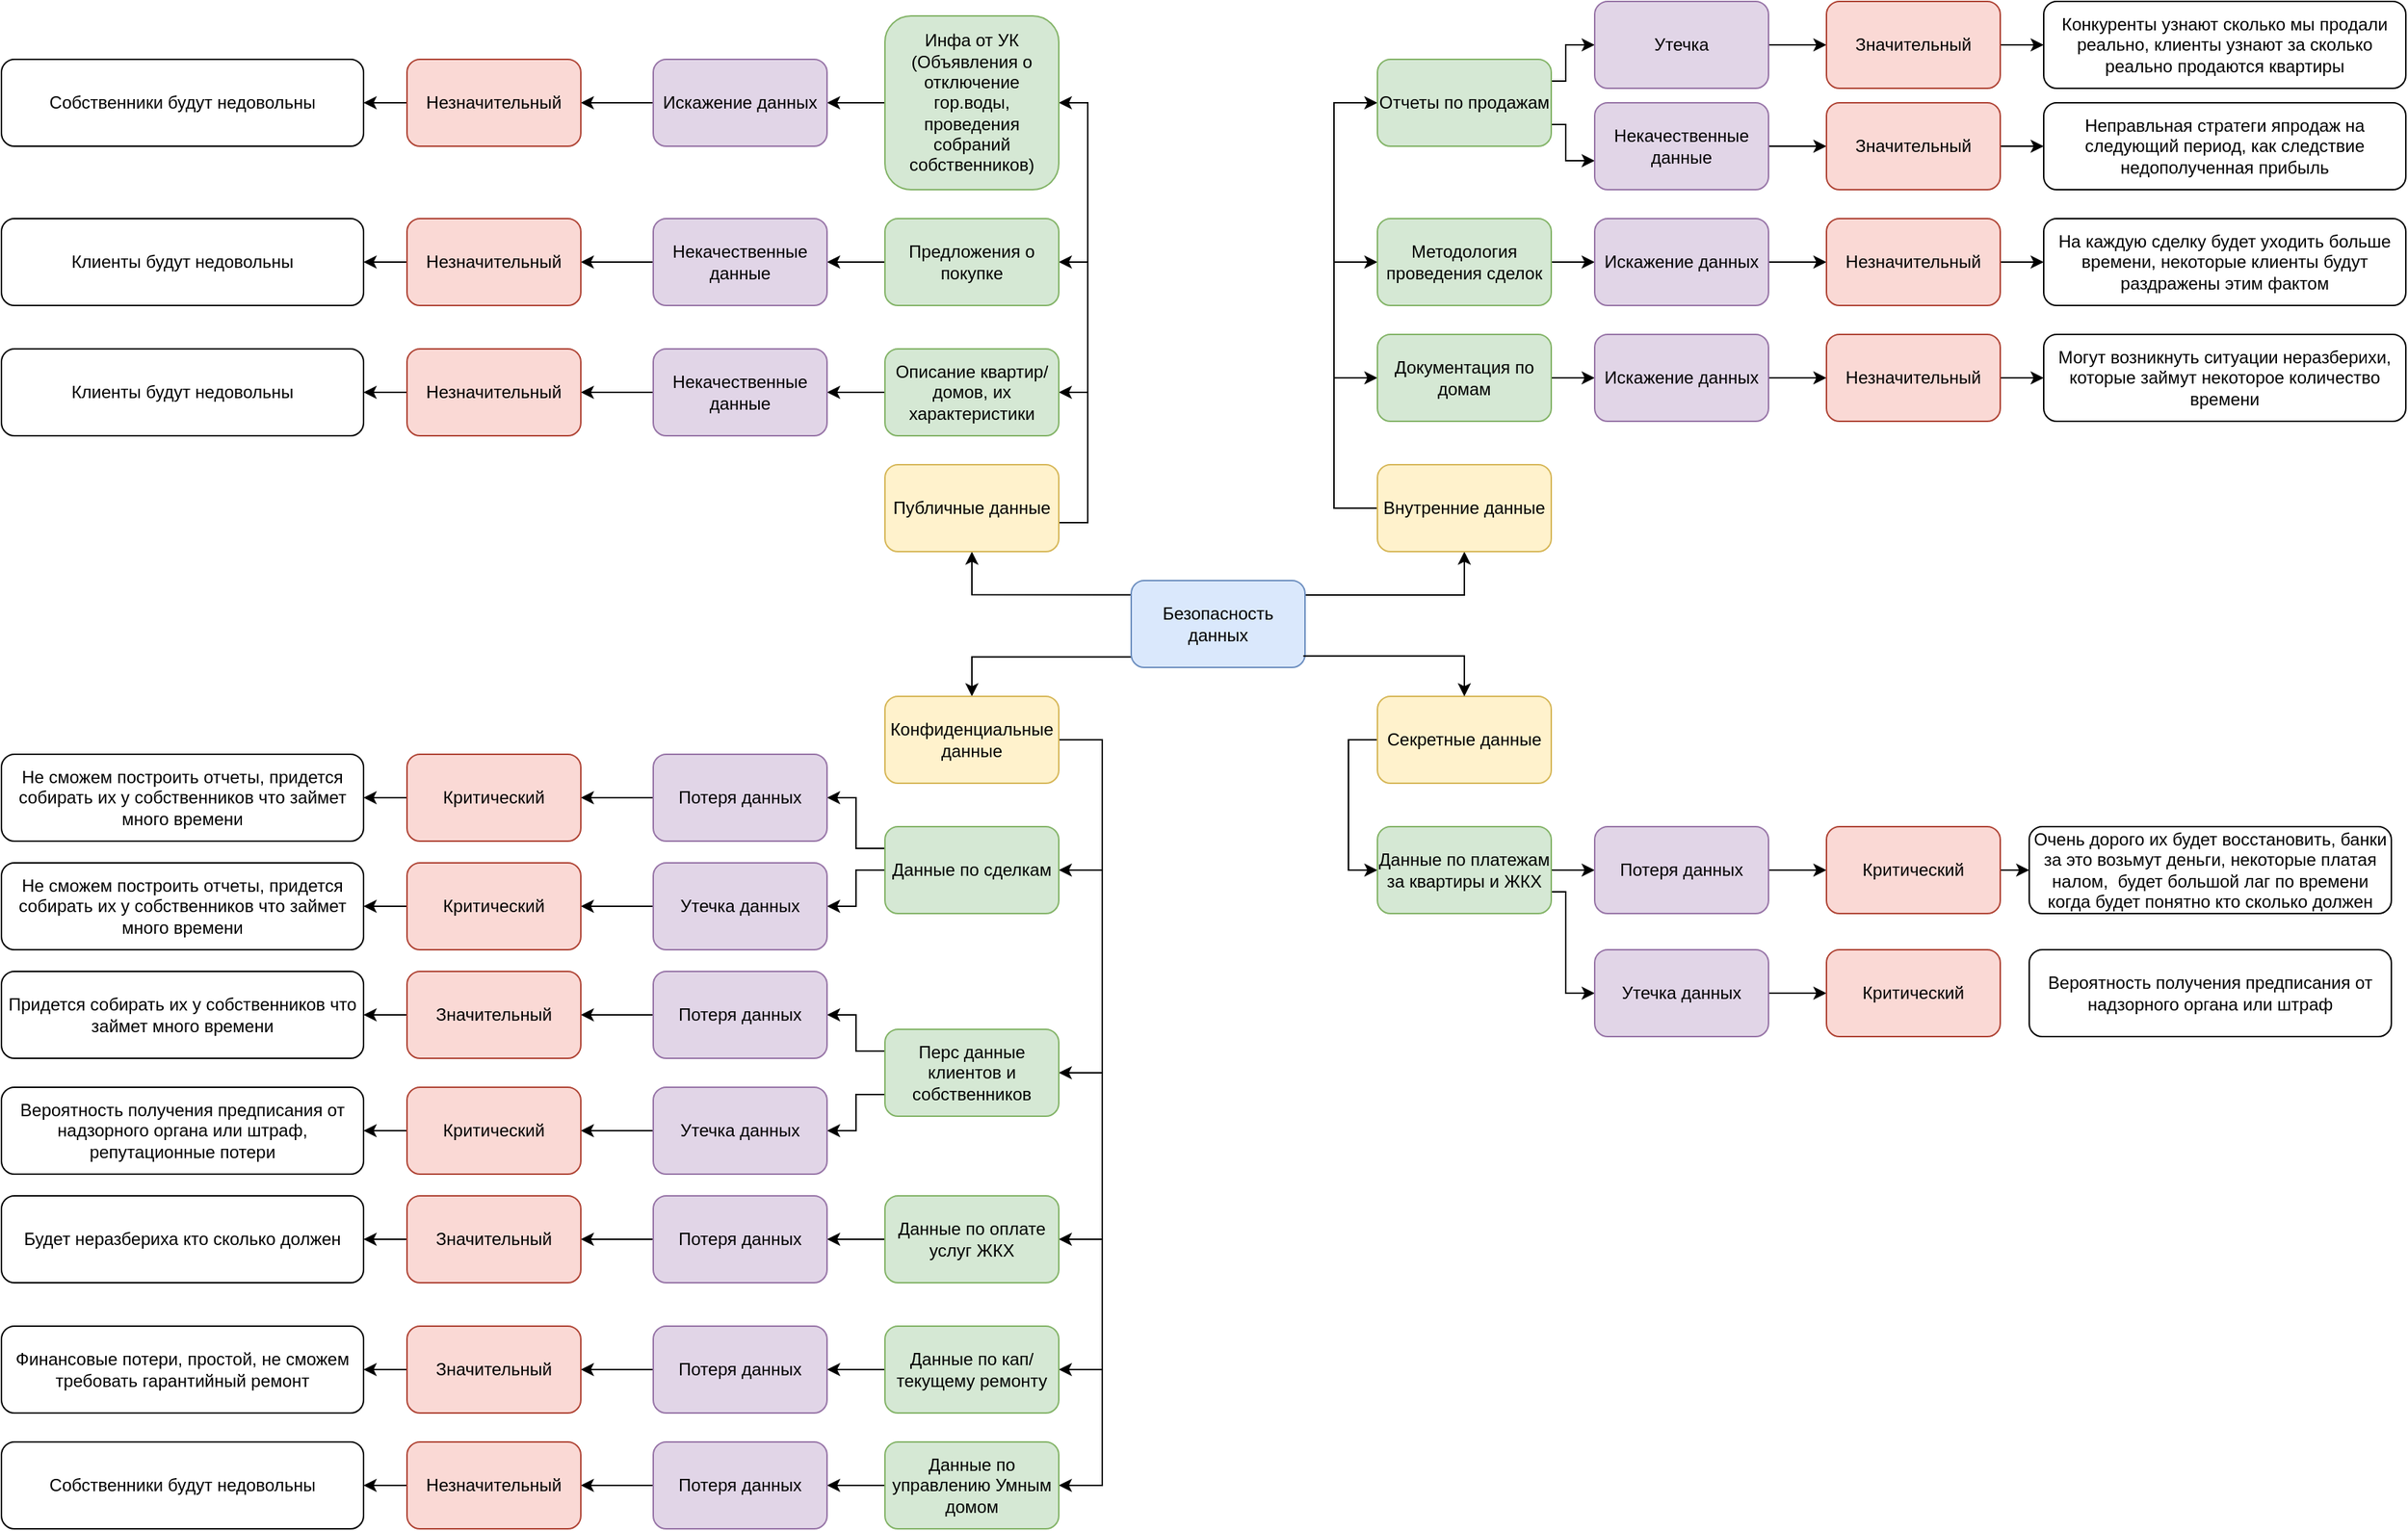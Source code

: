 <mxfile version="28.0.7">
  <diagram name="Страница — 1" id="_imgyRN0bQeRtwZ2aJNU">
    <mxGraphModel dx="4392" dy="3584" grid="1" gridSize="10" guides="1" tooltips="1" connect="1" arrows="1" fold="1" page="1" pageScale="1" pageWidth="827" pageHeight="1169" math="0" shadow="0">
      <root>
        <mxCell id="0" />
        <mxCell id="1" parent="0" />
        <mxCell id="w-Fr4Sb7rhGAw54LjQVK-4" style="edgeStyle=orthogonalEdgeStyle;rounded=0;orthogonalLoop=1;jettySize=auto;html=1;exitX=-0.003;exitY=0.164;exitDx=0;exitDy=0;entryX=0.5;entryY=1;entryDx=0;entryDy=0;exitPerimeter=0;" edge="1" parent="1" source="w-Fr4Sb7rhGAw54LjQVK-1" target="w-Fr4Sb7rhGAw54LjQVK-3">
          <mxGeometry relative="1" as="geometry">
            <Array as="points">
              <mxPoint x="170" y="310" />
            </Array>
          </mxGeometry>
        </mxCell>
        <mxCell id="w-Fr4Sb7rhGAw54LjQVK-7" style="edgeStyle=orthogonalEdgeStyle;rounded=0;orthogonalLoop=1;jettySize=auto;html=1;exitX=0.994;exitY=0.128;exitDx=0;exitDy=0;entryX=0.5;entryY=1;entryDx=0;entryDy=0;exitPerimeter=0;" edge="1" parent="1" source="w-Fr4Sb7rhGAw54LjQVK-1" target="w-Fr4Sb7rhGAw54LjQVK-6">
          <mxGeometry relative="1" as="geometry">
            <Array as="points">
              <mxPoint x="399" y="310" />
              <mxPoint x="510" y="310" />
            </Array>
          </mxGeometry>
        </mxCell>
        <mxCell id="w-Fr4Sb7rhGAw54LjQVK-9" style="edgeStyle=orthogonalEdgeStyle;rounded=0;orthogonalLoop=1;jettySize=auto;html=1;exitX=0.002;exitY=0.879;exitDx=0;exitDy=0;entryX=0.5;entryY=0;entryDx=0;entryDy=0;exitPerimeter=0;" edge="1" parent="1" source="w-Fr4Sb7rhGAw54LjQVK-1" target="w-Fr4Sb7rhGAw54LjQVK-8">
          <mxGeometry relative="1" as="geometry">
            <Array as="points">
              <mxPoint x="170" y="353" />
            </Array>
          </mxGeometry>
        </mxCell>
        <mxCell id="w-Fr4Sb7rhGAw54LjQVK-1" value="Безопасность данных" style="rounded=1;whiteSpace=wrap;html=1;fillColor=#dae8fc;strokeColor=#6c8ebf;" vertex="1" parent="1">
          <mxGeometry x="280" y="300" width="120" height="60" as="geometry" />
        </mxCell>
        <mxCell id="w-Fr4Sb7rhGAw54LjQVK-25" style="edgeStyle=orthogonalEdgeStyle;rounded=0;orthogonalLoop=1;jettySize=auto;html=1;entryX=1;entryY=0.5;entryDx=0;entryDy=0;" edge="1" parent="1" source="w-Fr4Sb7rhGAw54LjQVK-3" target="w-Fr4Sb7rhGAw54LjQVK-12">
          <mxGeometry relative="1" as="geometry">
            <mxPoint x="240" y="160" as="targetPoint" />
            <Array as="points">
              <mxPoint x="250" y="260" />
              <mxPoint x="250" y="170" />
            </Array>
          </mxGeometry>
        </mxCell>
        <mxCell id="w-Fr4Sb7rhGAw54LjQVK-26" style="edgeStyle=orthogonalEdgeStyle;rounded=0;orthogonalLoop=1;jettySize=auto;html=1;entryX=1;entryY=0.5;entryDx=0;entryDy=0;" edge="1" parent="1" source="w-Fr4Sb7rhGAw54LjQVK-3" target="w-Fr4Sb7rhGAw54LjQVK-13">
          <mxGeometry relative="1" as="geometry">
            <Array as="points">
              <mxPoint x="250" y="260" />
              <mxPoint x="250" y="80" />
            </Array>
          </mxGeometry>
        </mxCell>
        <mxCell id="w-Fr4Sb7rhGAw54LjQVK-30" style="edgeStyle=orthogonalEdgeStyle;rounded=0;orthogonalLoop=1;jettySize=auto;html=1;entryX=1;entryY=0.5;entryDx=0;entryDy=0;" edge="1" parent="1" source="w-Fr4Sb7rhGAw54LjQVK-3" target="w-Fr4Sb7rhGAw54LjQVK-16">
          <mxGeometry relative="1" as="geometry">
            <Array as="points">
              <mxPoint x="250" y="260" />
              <mxPoint x="250" y="-30" />
            </Array>
          </mxGeometry>
        </mxCell>
        <mxCell id="w-Fr4Sb7rhGAw54LjQVK-3" value="Публичные данные" style="rounded=1;whiteSpace=wrap;html=1;fillColor=#fff2cc;strokeColor=#d6b656;" vertex="1" parent="1">
          <mxGeometry x="110" y="220" width="120" height="60" as="geometry" />
        </mxCell>
        <mxCell id="w-Fr4Sb7rhGAw54LjQVK-22" style="edgeStyle=orthogonalEdgeStyle;rounded=0;orthogonalLoop=1;jettySize=auto;html=1;entryX=0;entryY=0.5;entryDx=0;entryDy=0;" edge="1" parent="1" source="w-Fr4Sb7rhGAw54LjQVK-6" target="w-Fr4Sb7rhGAw54LjQVK-19">
          <mxGeometry relative="1" as="geometry">
            <Array as="points">
              <mxPoint x="420" y="250" />
              <mxPoint x="420" y="160" />
            </Array>
          </mxGeometry>
        </mxCell>
        <mxCell id="w-Fr4Sb7rhGAw54LjQVK-23" style="edgeStyle=orthogonalEdgeStyle;rounded=0;orthogonalLoop=1;jettySize=auto;html=1;entryX=0;entryY=0.5;entryDx=0;entryDy=0;" edge="1" parent="1" source="w-Fr4Sb7rhGAw54LjQVK-6" target="w-Fr4Sb7rhGAw54LjQVK-20">
          <mxGeometry relative="1" as="geometry">
            <Array as="points">
              <mxPoint x="420" y="250" />
              <mxPoint x="420" y="80" />
            </Array>
          </mxGeometry>
        </mxCell>
        <mxCell id="w-Fr4Sb7rhGAw54LjQVK-24" style="edgeStyle=orthogonalEdgeStyle;rounded=0;orthogonalLoop=1;jettySize=auto;html=1;entryX=0;entryY=0.5;entryDx=0;entryDy=0;" edge="1" parent="1" source="w-Fr4Sb7rhGAw54LjQVK-6" target="w-Fr4Sb7rhGAw54LjQVK-21">
          <mxGeometry relative="1" as="geometry">
            <Array as="points">
              <mxPoint x="420" y="250" />
              <mxPoint x="420" y="-30" />
            </Array>
          </mxGeometry>
        </mxCell>
        <mxCell id="w-Fr4Sb7rhGAw54LjQVK-6" value="Внутренние данные" style="rounded=1;whiteSpace=wrap;html=1;fillColor=#fff2cc;strokeColor=#d6b656;" vertex="1" parent="1">
          <mxGeometry x="450" y="220" width="120" height="60" as="geometry" />
        </mxCell>
        <mxCell id="w-Fr4Sb7rhGAw54LjQVK-31" style="edgeStyle=orthogonalEdgeStyle;rounded=0;orthogonalLoop=1;jettySize=auto;html=1;entryX=1;entryY=0.5;entryDx=0;entryDy=0;" edge="1" parent="1" source="w-Fr4Sb7rhGAw54LjQVK-8" target="w-Fr4Sb7rhGAw54LjQVK-14">
          <mxGeometry relative="1" as="geometry">
            <Array as="points">
              <mxPoint x="260" y="410" />
              <mxPoint x="260" y="500" />
            </Array>
          </mxGeometry>
        </mxCell>
        <mxCell id="w-Fr4Sb7rhGAw54LjQVK-32" style="edgeStyle=orthogonalEdgeStyle;rounded=0;orthogonalLoop=1;jettySize=auto;html=1;entryX=1;entryY=0.5;entryDx=0;entryDy=0;" edge="1" parent="1" source="w-Fr4Sb7rhGAw54LjQVK-8" target="w-Fr4Sb7rhGAw54LjQVK-29">
          <mxGeometry relative="1" as="geometry">
            <Array as="points">
              <mxPoint x="260" y="410" />
              <mxPoint x="260" y="640" />
            </Array>
          </mxGeometry>
        </mxCell>
        <mxCell id="w-Fr4Sb7rhGAw54LjQVK-33" style="edgeStyle=orthogonalEdgeStyle;rounded=0;orthogonalLoop=1;jettySize=auto;html=1;entryX=1;entryY=0.5;entryDx=0;entryDy=0;" edge="1" parent="1" source="w-Fr4Sb7rhGAw54LjQVK-8" target="w-Fr4Sb7rhGAw54LjQVK-15">
          <mxGeometry relative="1" as="geometry">
            <Array as="points">
              <mxPoint x="260" y="410" />
              <mxPoint x="260" y="755" />
            </Array>
          </mxGeometry>
        </mxCell>
        <mxCell id="w-Fr4Sb7rhGAw54LjQVK-34" style="edgeStyle=orthogonalEdgeStyle;rounded=0;orthogonalLoop=1;jettySize=auto;html=1;entryX=1;entryY=0.5;entryDx=0;entryDy=0;" edge="1" parent="1" source="w-Fr4Sb7rhGAw54LjQVK-8" target="w-Fr4Sb7rhGAw54LjQVK-17">
          <mxGeometry relative="1" as="geometry">
            <Array as="points">
              <mxPoint x="260" y="410" />
              <mxPoint x="260" y="845" />
            </Array>
          </mxGeometry>
        </mxCell>
        <mxCell id="w-Fr4Sb7rhGAw54LjQVK-35" style="edgeStyle=orthogonalEdgeStyle;rounded=0;orthogonalLoop=1;jettySize=auto;html=1;entryX=1;entryY=0.5;entryDx=0;entryDy=0;" edge="1" parent="1" source="w-Fr4Sb7rhGAw54LjQVK-8" target="w-Fr4Sb7rhGAw54LjQVK-18">
          <mxGeometry relative="1" as="geometry">
            <Array as="points">
              <mxPoint x="260" y="410" />
              <mxPoint x="260" y="925" />
            </Array>
          </mxGeometry>
        </mxCell>
        <mxCell id="w-Fr4Sb7rhGAw54LjQVK-8" value="Конфиденциальные данные" style="rounded=1;whiteSpace=wrap;html=1;fillColor=#fff2cc;strokeColor=#d6b656;" vertex="1" parent="1">
          <mxGeometry x="110" y="380" width="120" height="60" as="geometry" />
        </mxCell>
        <mxCell id="w-Fr4Sb7rhGAw54LjQVK-36" style="edgeStyle=orthogonalEdgeStyle;rounded=0;orthogonalLoop=1;jettySize=auto;html=1;entryX=0;entryY=0.5;entryDx=0;entryDy=0;" edge="1" parent="1" source="w-Fr4Sb7rhGAw54LjQVK-10" target="w-Fr4Sb7rhGAw54LjQVK-27">
          <mxGeometry relative="1" as="geometry">
            <Array as="points">
              <mxPoint x="430" y="410" />
              <mxPoint x="430" y="500" />
            </Array>
          </mxGeometry>
        </mxCell>
        <mxCell id="w-Fr4Sb7rhGAw54LjQVK-10" value="Секретные данные" style="rounded=1;whiteSpace=wrap;html=1;fillColor=#fff2cc;strokeColor=#d6b656;" vertex="1" parent="1">
          <mxGeometry x="450" y="380" width="120" height="60" as="geometry" />
        </mxCell>
        <mxCell id="w-Fr4Sb7rhGAw54LjQVK-11" style="edgeStyle=orthogonalEdgeStyle;rounded=0;orthogonalLoop=1;jettySize=auto;html=1;entryX=0.5;entryY=0;entryDx=0;entryDy=0;exitX=0.99;exitY=0.869;exitDx=0;exitDy=0;exitPerimeter=0;" edge="1" parent="1" source="w-Fr4Sb7rhGAw54LjQVK-1" target="w-Fr4Sb7rhGAw54LjQVK-10">
          <mxGeometry relative="1" as="geometry">
            <mxPoint x="400" y="360" as="sourcePoint" />
          </mxGeometry>
        </mxCell>
        <mxCell id="w-Fr4Sb7rhGAw54LjQVK-42" style="edgeStyle=orthogonalEdgeStyle;rounded=0;orthogonalLoop=1;jettySize=auto;html=1;exitX=0;exitY=0.5;exitDx=0;exitDy=0;entryX=1;entryY=0.5;entryDx=0;entryDy=0;" edge="1" parent="1" source="w-Fr4Sb7rhGAw54LjQVK-12" target="w-Fr4Sb7rhGAw54LjQVK-39">
          <mxGeometry relative="1" as="geometry" />
        </mxCell>
        <mxCell id="w-Fr4Sb7rhGAw54LjQVK-12" value="Описание квартир/домов, их характеристики" style="rounded=1;whiteSpace=wrap;html=1;strokeColor=#82b366;align=center;verticalAlign=middle;fontFamily=Helvetica;fontSize=12;fillColor=#d5e8d4;" vertex="1" parent="1">
          <mxGeometry x="110" y="140" width="120" height="60" as="geometry" />
        </mxCell>
        <mxCell id="w-Fr4Sb7rhGAw54LjQVK-41" style="edgeStyle=orthogonalEdgeStyle;rounded=0;orthogonalLoop=1;jettySize=auto;html=1;exitX=0;exitY=0.5;exitDx=0;exitDy=0;" edge="1" parent="1" source="w-Fr4Sb7rhGAw54LjQVK-13" target="w-Fr4Sb7rhGAw54LjQVK-38">
          <mxGeometry relative="1" as="geometry" />
        </mxCell>
        <mxCell id="w-Fr4Sb7rhGAw54LjQVK-13" value="Предложения о покупке" style="rounded=1;whiteSpace=wrap;html=1;fillColor=#d5e8d4;strokeColor=#82b366;" vertex="1" parent="1">
          <mxGeometry x="110" y="50" width="120" height="60" as="geometry" />
        </mxCell>
        <mxCell id="w-Fr4Sb7rhGAw54LjQVK-59" style="edgeStyle=orthogonalEdgeStyle;rounded=0;orthogonalLoop=1;jettySize=auto;html=1;exitX=0;exitY=0.5;exitDx=0;exitDy=0;entryX=1;entryY=0.5;entryDx=0;entryDy=0;" edge="1" parent="1" source="w-Fr4Sb7rhGAw54LjQVK-14" target="w-Fr4Sb7rhGAw54LjQVK-49">
          <mxGeometry relative="1" as="geometry" />
        </mxCell>
        <mxCell id="w-Fr4Sb7rhGAw54LjQVK-64" style="edgeStyle=orthogonalEdgeStyle;rounded=0;orthogonalLoop=1;jettySize=auto;html=1;exitX=0;exitY=0.25;exitDx=0;exitDy=0;entryX=1;entryY=0.5;entryDx=0;entryDy=0;" edge="1" parent="1" source="w-Fr4Sb7rhGAw54LjQVK-14" target="w-Fr4Sb7rhGAw54LjQVK-63">
          <mxGeometry relative="1" as="geometry">
            <Array as="points">
              <mxPoint x="90" y="485" />
              <mxPoint x="90" y="450" />
            </Array>
          </mxGeometry>
        </mxCell>
        <mxCell id="w-Fr4Sb7rhGAw54LjQVK-14" value="Данные по сделкам" style="rounded=1;whiteSpace=wrap;html=1;fillColor=#d5e8d4;strokeColor=#82b366;" vertex="1" parent="1">
          <mxGeometry x="110" y="470" width="120" height="60" as="geometry" />
        </mxCell>
        <mxCell id="w-Fr4Sb7rhGAw54LjQVK-57" style="edgeStyle=orthogonalEdgeStyle;rounded=0;orthogonalLoop=1;jettySize=auto;html=1;exitX=0;exitY=0.5;exitDx=0;exitDy=0;entryX=1;entryY=0.5;entryDx=0;entryDy=0;" edge="1" parent="1" source="w-Fr4Sb7rhGAw54LjQVK-15" target="w-Fr4Sb7rhGAw54LjQVK-52">
          <mxGeometry relative="1" as="geometry" />
        </mxCell>
        <mxCell id="w-Fr4Sb7rhGAw54LjQVK-15" value="Данные по оплате услуг ЖКХ" style="rounded=1;whiteSpace=wrap;html=1;fillColor=#d5e8d4;strokeColor=#82b366;" vertex="1" parent="1">
          <mxGeometry x="110" y="725" width="120" height="60" as="geometry" />
        </mxCell>
        <mxCell id="w-Fr4Sb7rhGAw54LjQVK-40" style="edgeStyle=orthogonalEdgeStyle;rounded=0;orthogonalLoop=1;jettySize=auto;html=1;exitX=0;exitY=0.5;exitDx=0;exitDy=0;entryX=1;entryY=0.5;entryDx=0;entryDy=0;" edge="1" parent="1" source="w-Fr4Sb7rhGAw54LjQVK-16" target="w-Fr4Sb7rhGAw54LjQVK-37">
          <mxGeometry relative="1" as="geometry" />
        </mxCell>
        <mxCell id="w-Fr4Sb7rhGAw54LjQVK-16" value="Инфа от УК (Объявления о отключение гор.воды, проведения собраний собственников)" style="rounded=1;whiteSpace=wrap;html=1;fillColor=#d5e8d4;strokeColor=#82b366;" vertex="1" parent="1">
          <mxGeometry x="110" y="-90" width="120" height="120" as="geometry" />
        </mxCell>
        <mxCell id="w-Fr4Sb7rhGAw54LjQVK-55" style="edgeStyle=orthogonalEdgeStyle;rounded=0;orthogonalLoop=1;jettySize=auto;html=1;entryX=1;entryY=0.5;entryDx=0;entryDy=0;" edge="1" parent="1" source="w-Fr4Sb7rhGAw54LjQVK-17" target="w-Fr4Sb7rhGAw54LjQVK-53">
          <mxGeometry relative="1" as="geometry" />
        </mxCell>
        <mxCell id="w-Fr4Sb7rhGAw54LjQVK-17" value="Данные по кап/текущему ремонту" style="rounded=1;whiteSpace=wrap;html=1;fillColor=#d5e8d4;strokeColor=#82b366;" vertex="1" parent="1">
          <mxGeometry x="110" y="815" width="120" height="60" as="geometry" />
        </mxCell>
        <mxCell id="w-Fr4Sb7rhGAw54LjQVK-56" style="edgeStyle=orthogonalEdgeStyle;rounded=0;orthogonalLoop=1;jettySize=auto;html=1;exitX=0;exitY=0.5;exitDx=0;exitDy=0;entryX=1;entryY=0.5;entryDx=0;entryDy=0;" edge="1" parent="1" source="w-Fr4Sb7rhGAw54LjQVK-18" target="w-Fr4Sb7rhGAw54LjQVK-54">
          <mxGeometry relative="1" as="geometry" />
        </mxCell>
        <mxCell id="w-Fr4Sb7rhGAw54LjQVK-18" value="Данные по управлению Умным домом" style="rounded=1;whiteSpace=wrap;html=1;fillColor=#d5e8d4;strokeColor=#82b366;" vertex="1" parent="1">
          <mxGeometry x="110" y="895" width="120" height="60" as="geometry" />
        </mxCell>
        <mxCell id="w-Fr4Sb7rhGAw54LjQVK-46" style="edgeStyle=orthogonalEdgeStyle;rounded=0;orthogonalLoop=1;jettySize=auto;html=1;exitX=1;exitY=0.5;exitDx=0;exitDy=0;entryX=0;entryY=0.5;entryDx=0;entryDy=0;" edge="1" parent="1" source="w-Fr4Sb7rhGAw54LjQVK-19" target="w-Fr4Sb7rhGAw54LjQVK-45">
          <mxGeometry relative="1" as="geometry" />
        </mxCell>
        <mxCell id="w-Fr4Sb7rhGAw54LjQVK-19" value="Документация по домам" style="rounded=1;whiteSpace=wrap;html=1;fillColor=#d5e8d4;strokeColor=#82b366;" vertex="1" parent="1">
          <mxGeometry x="450" y="130" width="120" height="60" as="geometry" />
        </mxCell>
        <mxCell id="w-Fr4Sb7rhGAw54LjQVK-47" style="edgeStyle=orthogonalEdgeStyle;rounded=0;orthogonalLoop=1;jettySize=auto;html=1;exitX=1;exitY=0.5;exitDx=0;exitDy=0;entryX=0;entryY=0.5;entryDx=0;entryDy=0;" edge="1" parent="1" source="w-Fr4Sb7rhGAw54LjQVK-20" target="w-Fr4Sb7rhGAw54LjQVK-44">
          <mxGeometry relative="1" as="geometry" />
        </mxCell>
        <mxCell id="w-Fr4Sb7rhGAw54LjQVK-20" value="Методология проведения сделок" style="rounded=1;whiteSpace=wrap;html=1;fillColor=#d5e8d4;strokeColor=#82b366;" vertex="1" parent="1">
          <mxGeometry x="450" y="50" width="120" height="60" as="geometry" />
        </mxCell>
        <mxCell id="w-Fr4Sb7rhGAw54LjQVK-112" style="edgeStyle=orthogonalEdgeStyle;rounded=0;orthogonalLoop=1;jettySize=auto;html=1;exitX=1;exitY=0.25;exitDx=0;exitDy=0;entryX=0;entryY=0.5;entryDx=0;entryDy=0;" edge="1" parent="1" source="w-Fr4Sb7rhGAw54LjQVK-21" target="w-Fr4Sb7rhGAw54LjQVK-61">
          <mxGeometry relative="1" as="geometry">
            <Array as="points">
              <mxPoint x="580" y="-45" />
              <mxPoint x="580" y="-70" />
            </Array>
          </mxGeometry>
        </mxCell>
        <mxCell id="w-Fr4Sb7rhGAw54LjQVK-113" style="edgeStyle=orthogonalEdgeStyle;rounded=0;orthogonalLoop=1;jettySize=auto;html=1;exitX=1;exitY=0.75;exitDx=0;exitDy=0;entryX=0;entryY=0.667;entryDx=0;entryDy=0;entryPerimeter=0;" edge="1" parent="1" source="w-Fr4Sb7rhGAw54LjQVK-21" target="w-Fr4Sb7rhGAw54LjQVK-43">
          <mxGeometry relative="1" as="geometry">
            <Array as="points">
              <mxPoint x="580" y="-15" />
              <mxPoint x="580" y="10" />
            </Array>
          </mxGeometry>
        </mxCell>
        <mxCell id="w-Fr4Sb7rhGAw54LjQVK-21" value="Отчеты по продажам" style="rounded=1;whiteSpace=wrap;html=1;fillColor=#d5e8d4;strokeColor=#82b366;" vertex="1" parent="1">
          <mxGeometry x="450" y="-60" width="120" height="60" as="geometry" />
        </mxCell>
        <mxCell id="w-Fr4Sb7rhGAw54LjQVK-60" style="edgeStyle=orthogonalEdgeStyle;rounded=0;orthogonalLoop=1;jettySize=auto;html=1;exitX=1;exitY=0.5;exitDx=0;exitDy=0;entryX=0;entryY=0.5;entryDx=0;entryDy=0;" edge="1" parent="1" source="w-Fr4Sb7rhGAw54LjQVK-27" target="w-Fr4Sb7rhGAw54LjQVK-51">
          <mxGeometry relative="1" as="geometry" />
        </mxCell>
        <mxCell id="w-Fr4Sb7rhGAw54LjQVK-105" style="edgeStyle=orthogonalEdgeStyle;rounded=0;orthogonalLoop=1;jettySize=auto;html=1;exitX=1;exitY=0.75;exitDx=0;exitDy=0;entryX=0;entryY=0.5;entryDx=0;entryDy=0;" edge="1" parent="1" source="w-Fr4Sb7rhGAw54LjQVK-27" target="w-Fr4Sb7rhGAw54LjQVK-104">
          <mxGeometry relative="1" as="geometry">
            <Array as="points">
              <mxPoint x="580" y="515" />
              <mxPoint x="580" y="585" />
            </Array>
          </mxGeometry>
        </mxCell>
        <mxCell id="w-Fr4Sb7rhGAw54LjQVK-27" value="Данные по платежам за квартиры и ЖКХ" style="rounded=1;whiteSpace=wrap;html=1;fillColor=#d5e8d4;strokeColor=#82b366;" vertex="1" parent="1">
          <mxGeometry x="450" y="470" width="120" height="60" as="geometry" />
        </mxCell>
        <mxCell id="w-Fr4Sb7rhGAw54LjQVK-58" style="edgeStyle=orthogonalEdgeStyle;rounded=0;orthogonalLoop=1;jettySize=auto;html=1;exitX=0;exitY=0.75;exitDx=0;exitDy=0;entryX=1;entryY=0.5;entryDx=0;entryDy=0;" edge="1" parent="1" source="w-Fr4Sb7rhGAw54LjQVK-29" target="w-Fr4Sb7rhGAw54LjQVK-50">
          <mxGeometry relative="1" as="geometry" />
        </mxCell>
        <mxCell id="w-Fr4Sb7rhGAw54LjQVK-110" style="edgeStyle=orthogonalEdgeStyle;rounded=0;orthogonalLoop=1;jettySize=auto;html=1;exitX=0;exitY=0.25;exitDx=0;exitDy=0;entryX=1;entryY=0.5;entryDx=0;entryDy=0;" edge="1" parent="1" source="w-Fr4Sb7rhGAw54LjQVK-29" target="w-Fr4Sb7rhGAw54LjQVK-109">
          <mxGeometry relative="1" as="geometry">
            <mxPoint x="70" y="600" as="targetPoint" />
          </mxGeometry>
        </mxCell>
        <mxCell id="w-Fr4Sb7rhGAw54LjQVK-29" value="Перс данные клиентов и собственников" style="rounded=1;whiteSpace=wrap;html=1;fillColor=#d5e8d4;strokeColor=#82b366;" vertex="1" parent="1">
          <mxGeometry x="110" y="610" width="120" height="60" as="geometry" />
        </mxCell>
        <mxCell id="w-Fr4Sb7rhGAw54LjQVK-67" value="" style="edgeStyle=orthogonalEdgeStyle;rounded=0;orthogonalLoop=1;jettySize=auto;html=1;" edge="1" parent="1" source="w-Fr4Sb7rhGAw54LjQVK-37" target="w-Fr4Sb7rhGAw54LjQVK-66">
          <mxGeometry relative="1" as="geometry" />
        </mxCell>
        <mxCell id="w-Fr4Sb7rhGAw54LjQVK-37" value="Искажение данных" style="rounded=1;whiteSpace=wrap;html=1;fillColor=#e1d5e7;strokeColor=#9673a6;" vertex="1" parent="1">
          <mxGeometry x="-50" y="-60" width="120" height="60" as="geometry" />
        </mxCell>
        <mxCell id="w-Fr4Sb7rhGAw54LjQVK-73" style="edgeStyle=orthogonalEdgeStyle;rounded=0;orthogonalLoop=1;jettySize=auto;html=1;entryX=1;entryY=0.5;entryDx=0;entryDy=0;" edge="1" parent="1" source="w-Fr4Sb7rhGAw54LjQVK-38" target="w-Fr4Sb7rhGAw54LjQVK-72">
          <mxGeometry relative="1" as="geometry" />
        </mxCell>
        <mxCell id="w-Fr4Sb7rhGAw54LjQVK-38" value="Некачественные данные" style="rounded=1;whiteSpace=wrap;html=1;fillColor=#e1d5e7;strokeColor=#9673a6;" vertex="1" parent="1">
          <mxGeometry x="-50" y="50" width="120" height="60" as="geometry" />
        </mxCell>
        <mxCell id="w-Fr4Sb7rhGAw54LjQVK-75" style="edgeStyle=orthogonalEdgeStyle;rounded=0;orthogonalLoop=1;jettySize=auto;html=1;entryX=1;entryY=0.5;entryDx=0;entryDy=0;" edge="1" parent="1" source="w-Fr4Sb7rhGAw54LjQVK-39" target="w-Fr4Sb7rhGAw54LjQVK-74">
          <mxGeometry relative="1" as="geometry" />
        </mxCell>
        <mxCell id="w-Fr4Sb7rhGAw54LjQVK-39" value="Некачественные данные" style="rounded=1;whiteSpace=wrap;html=1;fillColor=#e1d5e7;strokeColor=#9673a6;" vertex="1" parent="1">
          <mxGeometry x="-50" y="140" width="120" height="60" as="geometry" />
        </mxCell>
        <mxCell id="w-Fr4Sb7rhGAw54LjQVK-89" style="edgeStyle=orthogonalEdgeStyle;rounded=0;orthogonalLoop=1;jettySize=auto;html=1;exitX=1;exitY=0.5;exitDx=0;exitDy=0;" edge="1" parent="1" source="w-Fr4Sb7rhGAw54LjQVK-43" target="w-Fr4Sb7rhGAw54LjQVK-88">
          <mxGeometry relative="1" as="geometry" />
        </mxCell>
        <mxCell id="w-Fr4Sb7rhGAw54LjQVK-43" value="Некачественные данные" style="rounded=1;whiteSpace=wrap;html=1;fillColor=#e1d5e7;strokeColor=#9673a6;" vertex="1" parent="1">
          <mxGeometry x="600" y="-30" width="120" height="60" as="geometry" />
        </mxCell>
        <mxCell id="w-Fr4Sb7rhGAw54LjQVK-91" style="edgeStyle=orthogonalEdgeStyle;rounded=0;orthogonalLoop=1;jettySize=auto;html=1;exitX=1;exitY=0.5;exitDx=0;exitDy=0;entryX=0;entryY=0.5;entryDx=0;entryDy=0;" edge="1" parent="1" source="w-Fr4Sb7rhGAw54LjQVK-44" target="w-Fr4Sb7rhGAw54LjQVK-90">
          <mxGeometry relative="1" as="geometry" />
        </mxCell>
        <mxCell id="w-Fr4Sb7rhGAw54LjQVK-44" value="Искажение данных" style="rounded=1;whiteSpace=wrap;html=1;fillColor=#e1d5e7;strokeColor=#9673a6;" vertex="1" parent="1">
          <mxGeometry x="600" y="50" width="120" height="60" as="geometry" />
        </mxCell>
        <mxCell id="w-Fr4Sb7rhGAw54LjQVK-93" style="edgeStyle=orthogonalEdgeStyle;rounded=0;orthogonalLoop=1;jettySize=auto;html=1;exitX=1;exitY=0.5;exitDx=0;exitDy=0;entryX=0;entryY=0.5;entryDx=0;entryDy=0;" edge="1" parent="1" source="w-Fr4Sb7rhGAw54LjQVK-45" target="w-Fr4Sb7rhGAw54LjQVK-92">
          <mxGeometry relative="1" as="geometry" />
        </mxCell>
        <mxCell id="w-Fr4Sb7rhGAw54LjQVK-45" value="Искажение данных" style="rounded=1;whiteSpace=wrap;html=1;fillColor=#e1d5e7;strokeColor=#9673a6;" vertex="1" parent="1">
          <mxGeometry x="600" y="130" width="120" height="60" as="geometry" />
        </mxCell>
        <mxCell id="w-Fr4Sb7rhGAw54LjQVK-77" style="edgeStyle=orthogonalEdgeStyle;rounded=0;orthogonalLoop=1;jettySize=auto;html=1;exitX=0;exitY=0.5;exitDx=0;exitDy=0;" edge="1" parent="1" source="w-Fr4Sb7rhGAw54LjQVK-49" target="w-Fr4Sb7rhGAw54LjQVK-76">
          <mxGeometry relative="1" as="geometry" />
        </mxCell>
        <mxCell id="w-Fr4Sb7rhGAw54LjQVK-49" value="Утечка данных" style="rounded=1;whiteSpace=wrap;html=1;fillColor=#e1d5e7;strokeColor=#9673a6;" vertex="1" parent="1">
          <mxGeometry x="-50" y="495" width="120" height="60" as="geometry" />
        </mxCell>
        <mxCell id="w-Fr4Sb7rhGAw54LjQVK-71" style="edgeStyle=orthogonalEdgeStyle;rounded=0;orthogonalLoop=1;jettySize=auto;html=1;entryX=1;entryY=0.5;entryDx=0;entryDy=0;" edge="1" parent="1" source="w-Fr4Sb7rhGAw54LjQVK-50" target="w-Fr4Sb7rhGAw54LjQVK-68">
          <mxGeometry relative="1" as="geometry" />
        </mxCell>
        <mxCell id="w-Fr4Sb7rhGAw54LjQVK-50" value="Утечка данных" style="rounded=1;whiteSpace=wrap;html=1;fillColor=#e1d5e7;strokeColor=#9673a6;" vertex="1" parent="1">
          <mxGeometry x="-50" y="650" width="120" height="60" as="geometry" />
        </mxCell>
        <mxCell id="w-Fr4Sb7rhGAw54LjQVK-85" style="edgeStyle=orthogonalEdgeStyle;rounded=0;orthogonalLoop=1;jettySize=auto;html=1;exitX=1;exitY=0.5;exitDx=0;exitDy=0;entryX=0;entryY=0.5;entryDx=0;entryDy=0;" edge="1" parent="1" source="w-Fr4Sb7rhGAw54LjQVK-51" target="w-Fr4Sb7rhGAw54LjQVK-84">
          <mxGeometry relative="1" as="geometry" />
        </mxCell>
        <mxCell id="w-Fr4Sb7rhGAw54LjQVK-51" value="Потеря данных" style="rounded=1;whiteSpace=wrap;html=1;fillColor=#e1d5e7;strokeColor=#9673a6;" vertex="1" parent="1">
          <mxGeometry x="600" y="470" width="120" height="60" as="geometry" />
        </mxCell>
        <mxCell id="w-Fr4Sb7rhGAw54LjQVK-79" style="edgeStyle=orthogonalEdgeStyle;rounded=0;orthogonalLoop=1;jettySize=auto;html=1;entryX=1;entryY=0.5;entryDx=0;entryDy=0;" edge="1" parent="1" source="w-Fr4Sb7rhGAw54LjQVK-52" target="w-Fr4Sb7rhGAw54LjQVK-78">
          <mxGeometry relative="1" as="geometry" />
        </mxCell>
        <mxCell id="w-Fr4Sb7rhGAw54LjQVK-52" value="Потеря данных" style="rounded=1;whiteSpace=wrap;html=1;fillColor=#e1d5e7;strokeColor=#9673a6;" vertex="1" parent="1">
          <mxGeometry x="-50" y="725" width="120" height="60" as="geometry" />
        </mxCell>
        <mxCell id="w-Fr4Sb7rhGAw54LjQVK-81" style="edgeStyle=orthogonalEdgeStyle;rounded=0;orthogonalLoop=1;jettySize=auto;html=1;entryX=1;entryY=0.5;entryDx=0;entryDy=0;" edge="1" parent="1" source="w-Fr4Sb7rhGAw54LjQVK-53" target="w-Fr4Sb7rhGAw54LjQVK-80">
          <mxGeometry relative="1" as="geometry" />
        </mxCell>
        <mxCell id="w-Fr4Sb7rhGAw54LjQVK-53" value="Потеря данных" style="rounded=1;whiteSpace=wrap;html=1;fillColor=#e1d5e7;strokeColor=#9673a6;" vertex="1" parent="1">
          <mxGeometry x="-50" y="815" width="120" height="60" as="geometry" />
        </mxCell>
        <mxCell id="w-Fr4Sb7rhGAw54LjQVK-83" style="edgeStyle=orthogonalEdgeStyle;rounded=0;orthogonalLoop=1;jettySize=auto;html=1;entryX=1;entryY=0.5;entryDx=0;entryDy=0;" edge="1" parent="1" source="w-Fr4Sb7rhGAw54LjQVK-54" target="w-Fr4Sb7rhGAw54LjQVK-82">
          <mxGeometry relative="1" as="geometry" />
        </mxCell>
        <mxCell id="w-Fr4Sb7rhGAw54LjQVK-54" value="Потеря данных" style="rounded=1;whiteSpace=wrap;html=1;fillColor=#e1d5e7;strokeColor=#9673a6;" vertex="1" parent="1">
          <mxGeometry x="-50" y="895" width="120" height="60" as="geometry" />
        </mxCell>
        <mxCell id="w-Fr4Sb7rhGAw54LjQVK-87" style="edgeStyle=orthogonalEdgeStyle;rounded=0;orthogonalLoop=1;jettySize=auto;html=1;" edge="1" parent="1" source="w-Fr4Sb7rhGAw54LjQVK-61" target="w-Fr4Sb7rhGAw54LjQVK-86">
          <mxGeometry relative="1" as="geometry" />
        </mxCell>
        <mxCell id="w-Fr4Sb7rhGAw54LjQVK-61" value="Утечка" style="rounded=1;whiteSpace=wrap;html=1;fillColor=#e1d5e7;strokeColor=#9673a6;" vertex="1" parent="1">
          <mxGeometry x="600" y="-100" width="120" height="60" as="geometry" />
        </mxCell>
        <mxCell id="w-Fr4Sb7rhGAw54LjQVK-70" style="edgeStyle=orthogonalEdgeStyle;rounded=0;orthogonalLoop=1;jettySize=auto;html=1;exitX=0;exitY=0.5;exitDx=0;exitDy=0;" edge="1" parent="1" source="w-Fr4Sb7rhGAw54LjQVK-63" target="w-Fr4Sb7rhGAw54LjQVK-69">
          <mxGeometry relative="1" as="geometry" />
        </mxCell>
        <mxCell id="w-Fr4Sb7rhGAw54LjQVK-63" value="Потеря данных" style="rounded=1;whiteSpace=wrap;html=1;fillColor=#e1d5e7;strokeColor=#9673a6;" vertex="1" parent="1">
          <mxGeometry x="-50" y="420" width="120" height="60" as="geometry" />
        </mxCell>
        <mxCell id="w-Fr4Sb7rhGAw54LjQVK-116" style="edgeStyle=orthogonalEdgeStyle;rounded=0;orthogonalLoop=1;jettySize=auto;html=1;exitX=0;exitY=0.5;exitDx=0;exitDy=0;entryX=1;entryY=0.5;entryDx=0;entryDy=0;" edge="1" parent="1" source="w-Fr4Sb7rhGAw54LjQVK-66" target="w-Fr4Sb7rhGAw54LjQVK-115">
          <mxGeometry relative="1" as="geometry" />
        </mxCell>
        <mxCell id="w-Fr4Sb7rhGAw54LjQVK-66" value="Незначительный" style="whiteSpace=wrap;html=1;fillColor=#fad9d5;strokeColor=#ae4132;rounded=1;" vertex="1" parent="1">
          <mxGeometry x="-220" y="-60" width="120" height="60" as="geometry" />
        </mxCell>
        <mxCell id="w-Fr4Sb7rhGAw54LjQVK-130" style="edgeStyle=orthogonalEdgeStyle;rounded=0;orthogonalLoop=1;jettySize=auto;html=1;exitX=0;exitY=0.5;exitDx=0;exitDy=0;entryX=1;entryY=0.5;entryDx=0;entryDy=0;" edge="1" parent="1" source="w-Fr4Sb7rhGAw54LjQVK-68" target="w-Fr4Sb7rhGAw54LjQVK-129">
          <mxGeometry relative="1" as="geometry" />
        </mxCell>
        <mxCell id="w-Fr4Sb7rhGAw54LjQVK-68" value="Критический" style="whiteSpace=wrap;html=1;fillColor=#fad9d5;strokeColor=#ae4132;rounded=1;" vertex="1" parent="1">
          <mxGeometry x="-220" y="650" width="120" height="60" as="geometry" />
        </mxCell>
        <mxCell id="w-Fr4Sb7rhGAw54LjQVK-122" style="edgeStyle=orthogonalEdgeStyle;rounded=0;orthogonalLoop=1;jettySize=auto;html=1;exitX=0;exitY=0.5;exitDx=0;exitDy=0;entryX=1;entryY=0.5;entryDx=0;entryDy=0;" edge="1" parent="1" source="w-Fr4Sb7rhGAw54LjQVK-69" target="w-Fr4Sb7rhGAw54LjQVK-121">
          <mxGeometry relative="1" as="geometry" />
        </mxCell>
        <mxCell id="w-Fr4Sb7rhGAw54LjQVK-69" value="Критический" style="whiteSpace=wrap;html=1;fillColor=#fad9d5;strokeColor=#ae4132;rounded=1;" vertex="1" parent="1">
          <mxGeometry x="-220" y="420" width="120" height="60" as="geometry" />
        </mxCell>
        <mxCell id="w-Fr4Sb7rhGAw54LjQVK-118" style="edgeStyle=orthogonalEdgeStyle;rounded=0;orthogonalLoop=1;jettySize=auto;html=1;exitX=0;exitY=0.5;exitDx=0;exitDy=0;entryX=1;entryY=0.5;entryDx=0;entryDy=0;" edge="1" parent="1" source="w-Fr4Sb7rhGAw54LjQVK-72" target="w-Fr4Sb7rhGAw54LjQVK-117">
          <mxGeometry relative="1" as="geometry" />
        </mxCell>
        <mxCell id="w-Fr4Sb7rhGAw54LjQVK-72" value="Незначительный" style="whiteSpace=wrap;html=1;fillColor=#fad9d5;strokeColor=#ae4132;rounded=1;" vertex="1" parent="1">
          <mxGeometry x="-220" y="50" width="120" height="60" as="geometry" />
        </mxCell>
        <mxCell id="w-Fr4Sb7rhGAw54LjQVK-120" style="edgeStyle=orthogonalEdgeStyle;rounded=0;orthogonalLoop=1;jettySize=auto;html=1;exitX=0;exitY=0.5;exitDx=0;exitDy=0;entryX=1;entryY=0.5;entryDx=0;entryDy=0;" edge="1" parent="1" source="w-Fr4Sb7rhGAw54LjQVK-74" target="w-Fr4Sb7rhGAw54LjQVK-119">
          <mxGeometry relative="1" as="geometry" />
        </mxCell>
        <mxCell id="w-Fr4Sb7rhGAw54LjQVK-74" value="Незначительный" style="whiteSpace=wrap;html=1;fillColor=#fad9d5;strokeColor=#ae4132;rounded=1;" vertex="1" parent="1">
          <mxGeometry x="-220" y="140" width="120" height="60" as="geometry" />
        </mxCell>
        <mxCell id="w-Fr4Sb7rhGAw54LjQVK-124" style="edgeStyle=orthogonalEdgeStyle;rounded=0;orthogonalLoop=1;jettySize=auto;html=1;entryX=1;entryY=0.5;entryDx=0;entryDy=0;" edge="1" parent="1" source="w-Fr4Sb7rhGAw54LjQVK-76" target="w-Fr4Sb7rhGAw54LjQVK-123">
          <mxGeometry relative="1" as="geometry" />
        </mxCell>
        <mxCell id="w-Fr4Sb7rhGAw54LjQVK-76" value="Критический" style="whiteSpace=wrap;html=1;fillColor=#fad9d5;strokeColor=#ae4132;rounded=1;" vertex="1" parent="1">
          <mxGeometry x="-220" y="495" width="120" height="60" as="geometry" />
        </mxCell>
        <mxCell id="w-Fr4Sb7rhGAw54LjQVK-133" style="edgeStyle=orthogonalEdgeStyle;rounded=0;orthogonalLoop=1;jettySize=auto;html=1;exitX=0;exitY=0.5;exitDx=0;exitDy=0;entryX=1;entryY=0.5;entryDx=0;entryDy=0;entryPerimeter=0;" edge="1" parent="1" source="w-Fr4Sb7rhGAw54LjQVK-78" target="w-Fr4Sb7rhGAw54LjQVK-131">
          <mxGeometry relative="1" as="geometry" />
        </mxCell>
        <mxCell id="w-Fr4Sb7rhGAw54LjQVK-78" value="Значительный" style="whiteSpace=wrap;html=1;fillColor=#fad9d5;strokeColor=#ae4132;rounded=1;" vertex="1" parent="1">
          <mxGeometry x="-220" y="725" width="120" height="60" as="geometry" />
        </mxCell>
        <mxCell id="w-Fr4Sb7rhGAw54LjQVK-136" style="edgeStyle=orthogonalEdgeStyle;rounded=0;orthogonalLoop=1;jettySize=auto;html=1;exitX=0;exitY=0.5;exitDx=0;exitDy=0;entryX=1;entryY=0.5;entryDx=0;entryDy=0;" edge="1" parent="1" source="w-Fr4Sb7rhGAw54LjQVK-80" target="w-Fr4Sb7rhGAw54LjQVK-135">
          <mxGeometry relative="1" as="geometry" />
        </mxCell>
        <mxCell id="w-Fr4Sb7rhGAw54LjQVK-80" value="Значительный" style="whiteSpace=wrap;html=1;fillColor=#fad9d5;strokeColor=#ae4132;rounded=1;" vertex="1" parent="1">
          <mxGeometry x="-220" y="815" width="120" height="60" as="geometry" />
        </mxCell>
        <mxCell id="w-Fr4Sb7rhGAw54LjQVK-140" value="" style="edgeStyle=orthogonalEdgeStyle;rounded=0;orthogonalLoop=1;jettySize=auto;html=1;" edge="1" parent="1" source="w-Fr4Sb7rhGAw54LjQVK-82" target="w-Fr4Sb7rhGAw54LjQVK-138">
          <mxGeometry relative="1" as="geometry" />
        </mxCell>
        <mxCell id="w-Fr4Sb7rhGAw54LjQVK-82" value="Незначительный" style="whiteSpace=wrap;html=1;fillColor=#fad9d5;strokeColor=#ae4132;rounded=1;" vertex="1" parent="1">
          <mxGeometry x="-220" y="895" width="120" height="60" as="geometry" />
        </mxCell>
        <mxCell id="w-Fr4Sb7rhGAw54LjQVK-103" style="edgeStyle=orthogonalEdgeStyle;rounded=0;orthogonalLoop=1;jettySize=auto;html=1;exitX=1;exitY=0.5;exitDx=0;exitDy=0;entryX=0;entryY=0.5;entryDx=0;entryDy=0;" edge="1" parent="1" source="w-Fr4Sb7rhGAw54LjQVK-84" target="w-Fr4Sb7rhGAw54LjQVK-102">
          <mxGeometry relative="1" as="geometry" />
        </mxCell>
        <mxCell id="w-Fr4Sb7rhGAw54LjQVK-84" value="Критический" style="whiteSpace=wrap;html=1;fillColor=#fad9d5;strokeColor=#ae4132;rounded=1;" vertex="1" parent="1">
          <mxGeometry x="760" y="470" width="120" height="60" as="geometry" />
        </mxCell>
        <mxCell id="w-Fr4Sb7rhGAw54LjQVK-95" style="edgeStyle=orthogonalEdgeStyle;rounded=0;orthogonalLoop=1;jettySize=auto;html=1;entryX=0;entryY=0.5;entryDx=0;entryDy=0;" edge="1" parent="1" source="w-Fr4Sb7rhGAw54LjQVK-86" target="w-Fr4Sb7rhGAw54LjQVK-94">
          <mxGeometry relative="1" as="geometry" />
        </mxCell>
        <mxCell id="w-Fr4Sb7rhGAw54LjQVK-86" value="Значительный" style="whiteSpace=wrap;html=1;fillColor=#fad9d5;strokeColor=#ae4132;rounded=1;" vertex="1" parent="1">
          <mxGeometry x="760" y="-100" width="120" height="60" as="geometry" />
        </mxCell>
        <mxCell id="w-Fr4Sb7rhGAw54LjQVK-99" style="edgeStyle=orthogonalEdgeStyle;rounded=0;orthogonalLoop=1;jettySize=auto;html=1;entryX=0;entryY=0.5;entryDx=0;entryDy=0;" edge="1" parent="1" source="w-Fr4Sb7rhGAw54LjQVK-88" target="w-Fr4Sb7rhGAw54LjQVK-96">
          <mxGeometry relative="1" as="geometry" />
        </mxCell>
        <mxCell id="w-Fr4Sb7rhGAw54LjQVK-88" value="Значительный" style="whiteSpace=wrap;html=1;fillColor=#fad9d5;strokeColor=#ae4132;rounded=1;" vertex="1" parent="1">
          <mxGeometry x="760" y="-30" width="120" height="60" as="geometry" />
        </mxCell>
        <mxCell id="w-Fr4Sb7rhGAw54LjQVK-98" style="edgeStyle=orthogonalEdgeStyle;rounded=0;orthogonalLoop=1;jettySize=auto;html=1;exitX=1;exitY=0.5;exitDx=0;exitDy=0;entryX=0;entryY=0.5;entryDx=0;entryDy=0;" edge="1" parent="1" source="w-Fr4Sb7rhGAw54LjQVK-90" target="w-Fr4Sb7rhGAw54LjQVK-97">
          <mxGeometry relative="1" as="geometry" />
        </mxCell>
        <mxCell id="w-Fr4Sb7rhGAw54LjQVK-90" value="Незначительный" style="whiteSpace=wrap;html=1;fillColor=#fad9d5;strokeColor=#ae4132;rounded=1;" vertex="1" parent="1">
          <mxGeometry x="760" y="50" width="120" height="60" as="geometry" />
        </mxCell>
        <mxCell id="w-Fr4Sb7rhGAw54LjQVK-101" style="edgeStyle=orthogonalEdgeStyle;rounded=0;orthogonalLoop=1;jettySize=auto;html=1;exitX=1;exitY=0.5;exitDx=0;exitDy=0;entryX=0;entryY=0.5;entryDx=0;entryDy=0;" edge="1" parent="1" source="w-Fr4Sb7rhGAw54LjQVK-92" target="w-Fr4Sb7rhGAw54LjQVK-100">
          <mxGeometry relative="1" as="geometry" />
        </mxCell>
        <mxCell id="w-Fr4Sb7rhGAw54LjQVK-92" value="Незначительный" style="whiteSpace=wrap;html=1;fillColor=#fad9d5;strokeColor=#ae4132;rounded=1;" vertex="1" parent="1">
          <mxGeometry x="760" y="130" width="120" height="60" as="geometry" />
        </mxCell>
        <mxCell id="w-Fr4Sb7rhGAw54LjQVK-94" value="Конкуренты узнают сколько мы продали реально, клиенты узнают за сколько реально продаются квартиры" style="rounded=1;whiteSpace=wrap;html=1;" vertex="1" parent="1">
          <mxGeometry x="910" y="-100" width="250" height="60" as="geometry" />
        </mxCell>
        <mxCell id="w-Fr4Sb7rhGAw54LjQVK-96" value="Неправльная стратеги япродаж на следующий период, как следствие недополученная прибыль" style="rounded=1;whiteSpace=wrap;html=1;" vertex="1" parent="1">
          <mxGeometry x="910" y="-30" width="250" height="60" as="geometry" />
        </mxCell>
        <mxCell id="w-Fr4Sb7rhGAw54LjQVK-97" value="На каждую сделку будет уходить больше времени, некоторые клиенты будут раздражены этим фактом" style="rounded=1;whiteSpace=wrap;html=1;" vertex="1" parent="1">
          <mxGeometry x="910" y="50" width="250" height="60" as="geometry" />
        </mxCell>
        <mxCell id="w-Fr4Sb7rhGAw54LjQVK-100" value="Могут возникнуть ситуации неразберихи, которые займут некоторое количество времени" style="rounded=1;whiteSpace=wrap;html=1;" vertex="1" parent="1">
          <mxGeometry x="910" y="130" width="250" height="60" as="geometry" />
        </mxCell>
        <mxCell id="w-Fr4Sb7rhGAw54LjQVK-102" value="Очень дорого их будет восстановить, банки за это возьмут деньги, некоторые платая налом,&amp;nbsp; будет большой лаг по времени когда будет понятно кто сколько должен" style="rounded=1;whiteSpace=wrap;html=1;" vertex="1" parent="1">
          <mxGeometry x="900" y="470" width="250" height="60" as="geometry" />
        </mxCell>
        <mxCell id="w-Fr4Sb7rhGAw54LjQVK-107" style="edgeStyle=orthogonalEdgeStyle;rounded=0;orthogonalLoop=1;jettySize=auto;html=1;exitX=1;exitY=0.5;exitDx=0;exitDy=0;entryX=0;entryY=0.5;entryDx=0;entryDy=0;" edge="1" parent="1" source="w-Fr4Sb7rhGAw54LjQVK-104" target="w-Fr4Sb7rhGAw54LjQVK-106">
          <mxGeometry relative="1" as="geometry" />
        </mxCell>
        <mxCell id="w-Fr4Sb7rhGAw54LjQVK-104" value="Утечка данных" style="rounded=1;whiteSpace=wrap;html=1;fillColor=#e1d5e7;strokeColor=#9673a6;" vertex="1" parent="1">
          <mxGeometry x="600" y="555" width="120" height="60" as="geometry" />
        </mxCell>
        <mxCell id="w-Fr4Sb7rhGAw54LjQVK-106" value="Критический" style="whiteSpace=wrap;html=1;fillColor=#fad9d5;strokeColor=#ae4132;rounded=1;" vertex="1" parent="1">
          <mxGeometry x="760" y="555" width="120" height="60" as="geometry" />
        </mxCell>
        <mxCell id="w-Fr4Sb7rhGAw54LjQVK-108" value="Вероятность получения предписания от надзорного органа или штраф" style="rounded=1;whiteSpace=wrap;html=1;" vertex="1" parent="1">
          <mxGeometry x="900" y="555" width="250" height="60" as="geometry" />
        </mxCell>
        <mxCell id="w-Fr4Sb7rhGAw54LjQVK-126" style="edgeStyle=orthogonalEdgeStyle;rounded=0;orthogonalLoop=1;jettySize=auto;html=1;exitX=0;exitY=0.5;exitDx=0;exitDy=0;entryX=1;entryY=0.5;entryDx=0;entryDy=0;" edge="1" parent="1" source="w-Fr4Sb7rhGAw54LjQVK-109" target="w-Fr4Sb7rhGAw54LjQVK-125">
          <mxGeometry relative="1" as="geometry" />
        </mxCell>
        <mxCell id="w-Fr4Sb7rhGAw54LjQVK-109" value="Потеря данных" style="rounded=1;whiteSpace=wrap;html=1;fillColor=#e1d5e7;strokeColor=#9673a6;" vertex="1" parent="1">
          <mxGeometry x="-50" y="570" width="120" height="60" as="geometry" />
        </mxCell>
        <mxCell id="w-Fr4Sb7rhGAw54LjQVK-115" value="Собственники будут недовольны" style="rounded=1;whiteSpace=wrap;html=1;" vertex="1" parent="1">
          <mxGeometry x="-500" y="-60" width="250" height="60" as="geometry" />
        </mxCell>
        <mxCell id="w-Fr4Sb7rhGAw54LjQVK-117" value="Клиенты будут недовольны" style="rounded=1;whiteSpace=wrap;html=1;" vertex="1" parent="1">
          <mxGeometry x="-500" y="50" width="250" height="60" as="geometry" />
        </mxCell>
        <mxCell id="w-Fr4Sb7rhGAw54LjQVK-119" value="Клиенты будут недовольны" style="rounded=1;whiteSpace=wrap;html=1;" vertex="1" parent="1">
          <mxGeometry x="-500" y="140" width="250" height="60" as="geometry" />
        </mxCell>
        <mxCell id="w-Fr4Sb7rhGAw54LjQVK-121" value="Не сможем построить отчеты, придется собирать их у собственников что займет много времени" style="rounded=1;whiteSpace=wrap;html=1;" vertex="1" parent="1">
          <mxGeometry x="-500" y="420" width="250" height="60" as="geometry" />
        </mxCell>
        <mxCell id="w-Fr4Sb7rhGAw54LjQVK-123" value="Не сможем построить отчеты, придется собирать их у собственников что займет много времени" style="rounded=1;whiteSpace=wrap;html=1;" vertex="1" parent="1">
          <mxGeometry x="-500" y="495" width="250" height="60" as="geometry" />
        </mxCell>
        <mxCell id="w-Fr4Sb7rhGAw54LjQVK-128" style="edgeStyle=orthogonalEdgeStyle;rounded=0;orthogonalLoop=1;jettySize=auto;html=1;exitX=0;exitY=0.5;exitDx=0;exitDy=0;entryX=1;entryY=0.5;entryDx=0;entryDy=0;" edge="1" parent="1" source="w-Fr4Sb7rhGAw54LjQVK-125" target="w-Fr4Sb7rhGAw54LjQVK-127">
          <mxGeometry relative="1" as="geometry" />
        </mxCell>
        <mxCell id="w-Fr4Sb7rhGAw54LjQVK-125" value="Значительный" style="whiteSpace=wrap;html=1;fillColor=#fad9d5;strokeColor=#ae4132;rounded=1;" vertex="1" parent="1">
          <mxGeometry x="-220" y="570" width="120" height="60" as="geometry" />
        </mxCell>
        <mxCell id="w-Fr4Sb7rhGAw54LjQVK-127" value="Придется собирать их у собственников что займет много времени" style="rounded=1;whiteSpace=wrap;html=1;" vertex="1" parent="1">
          <mxGeometry x="-500" y="570" width="250" height="60" as="geometry" />
        </mxCell>
        <mxCell id="w-Fr4Sb7rhGAw54LjQVK-129" value="Вероятность получения предписания от надзорного органа или штраф, репутационные потери" style="rounded=1;whiteSpace=wrap;html=1;" vertex="1" parent="1">
          <mxGeometry x="-500" y="650" width="250" height="60" as="geometry" />
        </mxCell>
        <mxCell id="w-Fr4Sb7rhGAw54LjQVK-131" value="Будет неразбериха кто сколько должен" style="rounded=1;whiteSpace=wrap;html=1;" vertex="1" parent="1">
          <mxGeometry x="-500" y="725" width="250" height="60" as="geometry" />
        </mxCell>
        <mxCell id="w-Fr4Sb7rhGAw54LjQVK-135" value="Финансовые потери, простой, не сможем требовать гарантийный ремонт" style="rounded=1;whiteSpace=wrap;html=1;" vertex="1" parent="1">
          <mxGeometry x="-500" y="815" width="250" height="60" as="geometry" />
        </mxCell>
        <mxCell id="w-Fr4Sb7rhGAw54LjQVK-138" value="Собственники будут недовольны" style="rounded=1;whiteSpace=wrap;html=1;" vertex="1" parent="1">
          <mxGeometry x="-500" y="895" width="250" height="60" as="geometry" />
        </mxCell>
      </root>
    </mxGraphModel>
  </diagram>
</mxfile>
